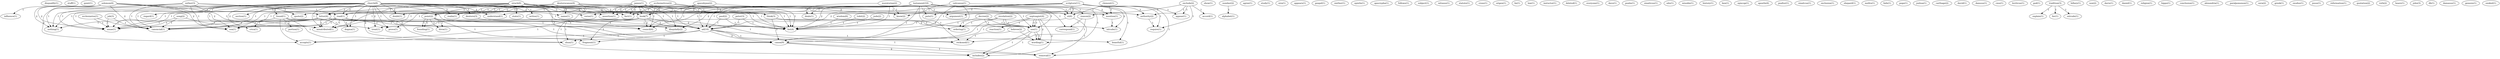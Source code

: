 digraph G {
  disqualify [ label="disqualify(1)" ];
  stuff [ label="stuff(1)" ];
  quiet [ label="quiet(1)" ];
  church [ label="church(8)" ];
  found [ label="found(1)" ];
  deutero [ label="deutero(3)" ];
  read [ label="read(1)" ];
  section [ label="section(1)" ];
  letter [ label="letter(4)" ];
  doubt [ label="doubt(1)" ];
  crica [ label="crica(1)" ];
  son [ label="son(1)" ];
  book [ label="book(7)" ];
  dogma [ label="dogma(1)" ];
  nothing [ label="nothing(1)" ];
  name [ label="name(1)" ];
  understand [ label="understand(1)" ];
  realm [ label="realm(1)" ];
  council [ label="council(4)" ];
  think [ label="think(3)" ];
  regard [ label="regard(1)" ];
  treat [ label="treat(1)" ];
  prove [ label="prove(1)" ];
  misatributed [ label="misatributed(1)" ];
  ad [ label="ad(10)" ];
  authority [ label="authority(2)" ];
  canon [ label="canon(9)" ];
  canoncial [ label="canoncial(1)" ];
  nmae [ label="nmae(1)" ];
  shun [ label="shun(1)" ];
  accepts [ label="accepts(1)" ];
  list [ label="list(4)" ];
  fragment [ label="fragment(1)" ];
  show [ label="show(1)" ];
  number [ label="number(2)" ];
  alphabet [ label="alphabet(1)" ];
  agree [ label="agree(1)" ];
  study [ label="study(1)" ];
  sira [ label="sira(1)" ];
  ecclesiasticus [ label="ecclesiasticus(2)" ];
  verse [ label="verse(1)" ];
  assertion [ label="assertion(1)" ];
  fact [ label="fact(1)" ];
  james [ label="james(1)" ];
  disqulaify [ label="disqulaify(2)" ];
  appears [ label="appears(1)" ];
  sirach [ label="sirach(6)" ];
  point [ label="point(1)" ];
  point [ label="point(2)" ];
  know [ label="know(2)" ];
  state [ label="state(1)" ];
  writes [ label="writes(1)" ];
  gospel [ label="gospel(1)" ];
  niether [ label="niether(1)" ];
  deuterocanon [ label="deuterocanon(4)" ];
  quote [ label="quote(2)" ];
  mention [ label="mention(1)" ];
  includes [ label="includes(2)" ];
  portion [ label="portion(1)" ];
  inlcude [ label="inlcude(1)" ];
  epistle [ label="epistle(1)" ];
  apocrypha [ label="apocrypha(1)" ];
  follows [ label="follows(1)" ];
  founding [ label="founding(1)" ];
  drew [ label="drew(1)" ];
  subject [ label="subject(1)" ];
  esther [ label="esther(3)" ];
  witness [ label="witness(1)" ];
  statute [ label="statute(1)" ];
  cross [ label="cross(1)" ];
  origen [ label="origen(1)" ];
  lie [ label="lie(1)" ];
  law [ label="law(1)" ];
  exclude [ label="exclude(2)" ];
  reason [ label="reason(2)" ];
  accord [ label="accord(1)" ];
  appear [ label="appear(1)" ];
  require [ label="require(1)" ];
  instuctor [ label="instuctor(1)" ];
  deleted [ label="deleted(1)" ];
  solomon [ label="solomon(4)" ];
  influence [ label="influence(1)" ];
  st [ label="st(6)" ];
  reckoned [ label="reckoned(1)" ];
  everyone [ label="everyone(1)" ];
  dave [ label="dave(1)" ];
  psalm [ label="psalm(1)" ];
  sinaiticus [ label="sinaiticus(1)" ];
  muratorian [ label="muratorian(2)" ];
  deals [ label="deals(1)" ];
  testament [ label="testament(10)" ];
  use [ label="use(1)" ];
  use [ label="use(1)" ];
  correspond [ label="correspond(1)" ];
  puts [ label="puts(1)" ];
  wording [ label="wording(1)" ];
  argument [ label="argument(1)" ];
  septuagint [ label="septuagint(4)" ];
  reaction [ label="reaction(1)" ];
  apocalypse [ label="apocalypse(2)" ];
  decree [ label="decree(2)" ];
  ordering [ label="ordering(1)" ];
  edu [ label="edu(1)" ];
  wisodm [ label="wisodm(1)" ];
  history [ label="history(1)" ];
  revelation [ label="revelation(2)" ];
  ben [ label="ben(1)" ];
  episcop [ label="episcop(1)" ];
  apostle [ label="apostle(4)" ];
  psalter [ label="psalter(1)" ];
  sinaitcus [ label="sinaitcus(1)" ];
  exclusion [ label="exclusion(1)" ];
  shepard [ label="shepard(1)" ];
  melito [ label="melito(1)" ];
  fails [ label="fails(1)" ];
  pope [ label="pope(1)" ];
  joshua [ label="joshua(1)" ];
  peter [ label="peter(3)" ];
  carthage [ label="carthage(2)" ];
  david [ label="david(1)" ];
  paul [ label="paul(2)" ];
  damsus [ label="damsus(1)" ];
  cmu [ label="cmu(1)" ];
  vaticanus [ label="vaticanus(1)" ];
  leviticus [ label="leviticus(1)" ];
  song [ label="song(2)" ];
  clement [ label="clement(1)" ];
  god [ label="god(1)" ];
  tradition [ label="tradition(3)" ];
  explain [ label="explain(1)" ];
  fav [ label="fav(1)" ];
  exlcude [ label="exlcude(1)" ];
  hillary [ label="hillary(1)" ];
  scripture [ label="scripture(11)" ];
  boastful [ label="boastful(1)" ];
  removal [ label="removal(1)" ];
  non [ label="non(2)" ];
  davis [ label="davis(1)" ];
  daniel [ label="daniel(1)" ];
  hebrew [ label="hebrew(2)" ];
  religion [ label="religion(1)" ];
  job [ label="job(3)" ];
  ecclesiastes [ label="ecclesiastes(1)" ];
  hippo [ label="hippo(1)" ];
  conclusion [ label="conclusion(1)" ];
  alexandria [ label="alexandria(1)" ];
  paralpomenon [ label="paralpomenon(1)" ];
  ezra [ label="ezra(2)" ];
  greek [ label="greek(1)" ];
  wisdom [ label="wisdom(6)" ];
  tobit [ label="tobit(2)" ];
  jude [ label="jude(2)" ];
  exodus [ label="exodus(1)" ];
  jesus [ label="jesus(1)" ];
  reformation [ label="reformation(1)" ];
  quotation [ label="quotation(2)" ];
  ruth [ label="ruth(2)" ];
  hears [ label="hears(1)" ];
  john [ label="john(3)" ];
  db [ label="db(1)" ];
  damasus [ label="damasus(1)" ];
  genesis [ label="genesis(1)" ];
  ezekiel [ label="ezekiel(1)" ];
  church -> found [ label="2" ];
  church -> deutero [ label="1" ];
  church -> read [ label="3" ];
  church -> section [ label="1" ];
  church -> letter [ label="1" ];
  church -> doubt [ label="2" ];
  church -> crica [ label="2" ];
  church -> son [ label="1" ];
  church -> book [ label="1" ];
  church -> dogma [ label="1" ];
  church -> nothing [ label="1" ];
  church -> name [ label="2" ];
  church -> understand [ label="2" ];
  church -> realm [ label="2" ];
  church -> council [ label="1" ];
  church -> think [ label="1" ];
  church -> regard [ label="1" ];
  church -> treat [ label="2" ];
  church -> prove [ label="1" ];
  church -> misatributed [ label="1" ];
  church -> ad [ label="1" ];
  church -> authority [ label="2" ];
  church -> canon [ label="1" ];
  church -> canoncial [ label="1" ];
  church -> nmae [ label="1" ];
  church -> shun [ label="2" ];
  church -> accepts [ label="2" ];
  church -> list [ label="1" ];
  church -> fragment [ label="2" ];
  number -> alphabet [ label="1" ];
  ecclesiasticus -> verse [ label="1" ];
  ecclesiasticus -> assertion [ label="1" ];
  ecclesiasticus -> book [ label="1" ];
  ecclesiasticus -> think [ label="1" ];
  ecclesiasticus -> fact [ label="1" ];
  ecclesiasticus -> list [ label="1" ];
  james -> read [ label="1" ];
  james -> verse [ label="2" ];
  james -> letter [ label="1" ];
  james -> disqulaify [ label="1" ];
  james -> assertion [ label="2" ];
  james -> book [ label="1" ];
  james -> council [ label="1" ];
  james -> think [ label="2" ];
  james -> fact [ label="2" ];
  james -> ad [ label="1" ];
  james -> list [ label="1" ];
  sirach -> point [ label="1" ];
  sirach -> read [ label="1" ];
  sirach -> verse [ label="2" ];
  sirach -> son [ label="1" ];
  sirach -> assertion [ label="2" ];
  sirach -> point [ label="1" ];
  sirach -> nothing [ label="1" ];
  sirach -> think [ label="2" ];
  sirach -> misatributed [ label="1" ];
  sirach -> fact [ label="2" ];
  sirach -> know [ label="1" ];
  sirach -> state [ label="1" ];
  sirach -> canon [ label="1" ];
  sirach -> canoncial [ label="1" ];
  sirach -> nmae [ label="1" ];
  sirach -> writes [ label="1" ];
  sirach -> list [ label="1" ];
  deuterocanon -> doubt [ label="1" ];
  deuterocanon -> quote [ label="1" ];
  deuterocanon -> name [ label="1" ];
  deuterocanon -> understand [ label="1" ];
  deuterocanon -> realm [ label="1" ];
  deuterocanon -> think [ label="1" ];
  deuterocanon -> mention [ label="1" ];
  deuterocanon -> authority [ label="1" ];
  deuterocanon -> includes [ label="1" ];
  found -> crica [ label="1" ];
  found -> portion [ label="2" ];
  found -> treat [ label="1" ];
  found -> shun [ label="1" ];
  found -> inlcude [ label="2" ];
  found -> accepts [ label="1" ];
  deutero -> disqulaify [ label="1" ];
  point -> founding [ label="1" ];
  point -> drew [ label="1" ];
  point -> canon [ label="1" ];
  esther -> read [ label="1" ];
  esther -> quote [ label="1" ];
  esther -> son [ label="1" ];
  esther -> nothing [ label="1" ];
  esther -> misatributed [ label="1" ];
  esther -> canoncial [ label="1" ];
  esther -> nmae [ label="1" ];
  read -> son [ label="1" ];
  read -> dogma [ label="1" ];
  read -> prove [ label="1" ];
  read -> misatributed [ label="1" ];
  read -> ad [ label="1" ];
  read -> canoncial [ label="1" ];
  read -> nmae [ label="1" ];
  exclude -> reason [ label="1" ];
  exclude -> accord [ label="1" ];
  exclude -> appear [ label="1" ];
  exclude -> authority [ label="1" ];
  exclude -> require [ label="1" ];
  solomon -> letter [ label="1" ];
  solomon -> son [ label="2" ];
  solomon -> influence [ label="1" ];
  solomon -> nothing [ label="2" ];
  solomon -> misatributed [ label="2" ];
  solomon -> st [ label="1" ];
  solomon -> canoncial [ label="2" ];
  solomon -> nmae [ label="2" ];
  letter -> son [ label="1" ];
  letter -> nothing [ label="1" ];
  letter -> council [ label="1" ];
  letter -> misatributed [ label="1" ];
  letter -> ad [ label="1" ];
  letter -> canoncial [ label="1" ];
  letter -> reckoned [ label="1" ];
  letter -> nmae [ label="1" ];
  letter -> list [ label="1" ];
  muratorian -> deals [ label="1" ];
  muratorian -> know [ label="1" ];
  muratorian -> list [ label="1" ];
  testament -> deals [ label="1" ];
  testament -> disqulaify [ label="2" ];
  testament -> book [ label="2" ];
  testament -> use [ label="1" ];
  testament -> reason [ label="1" ];
  testament -> council [ label="1" ];
  testament -> use [ label="1" ];
  testament -> correspond [ label="1" ];
  testament -> st [ label="1" ];
  testament -> ad [ label="1" ];
  testament -> canon [ label="1" ];
  testament -> reckoned [ label="1" ];
  testament -> puts [ label="1" ];
  testament -> wording [ label="1" ];
  testament -> list [ label="2" ];
  testament -> argument [ label="1" ];
  septuagint -> reaction [ label="1" ];
  septuagint -> use [ label="3" ];
  septuagint -> use [ label="3" ];
  septuagint -> canon [ label="1" ];
  septuagint -> includes [ label="2" ];
  septuagint -> wording [ label="2" ];
  apocalypse -> book [ label="1" ];
  apocalypse -> council [ label="1" ];
  apocalypse -> ad [ label="1" ];
  apocalypse -> list [ label="1" ];
  decree -> use [ label="1" ];
  decree -> use [ label="1" ];
  decree -> ordering [ label="1" ];
  point -> founding [ label="1" ];
  point -> drew [ label="1" ];
  point -> canon [ label="1" ];
  revelation -> use [ label="1" ];
  revelation -> use [ label="1" ];
  revelation -> ordering [ label="1" ];
  revelation -> canon [ label="1" ];
  book -> council [ label="2" ];
  book -> treat [ label="1" ];
  book -> ad [ label="2" ];
  book -> shun [ label="1" ];
  book -> accepts [ label="1" ];
  book -> list [ label="2" ];
  book -> fragment [ label="1" ];
  use -> includes [ label="1" ];
  use -> wording [ label="1" ];
  reason -> correspond [ label="1" ];
  reason -> reckoned [ label="1" ];
  peter -> ad [ label="1" ];
  peter -> list [ label="1" ];
  think -> use [ label="1" ];
  think -> ordering [ label="1" ];
  think -> canon [ label="2" ];
  paul -> ad [ label="1" ];
  paul -> list [ label="1" ];
  vaticanus -> know [ label="1" ];
  vaticanus -> mention [ label="2" ];
  vaticanus -> canon [ label="1" ];
  vaticanus -> list [ label="1" ];
  song -> misatributed [ label="1" ];
  song -> canoncial [ label="1" ];
  song -> nmae [ label="1" ];
  use -> includes [ label="1" ];
  use -> wording [ label="1" ];
  clement -> st [ label="1" ];
  clement -> mention [ label="1" ];
  tradition -> explain [ label="1" ];
  tradition -> fav [ label="1" ];
  tradition -> exlcude [ label="1" ];
  scripture -> appear [ label="1" ];
  scripture -> prove [ label="1" ];
  scripture -> misatributed [ label="1" ];
  scripture -> st [ label="1" ];
  scripture -> ad [ label="2" ];
  scripture -> authority [ label="3" ];
  scripture -> canoncial [ label="1" ];
  scripture -> nmae [ label="1" ];
  scripture -> require [ label="1" ];
  scripture -> boastful [ label="1" ];
  scripture -> puts [ label="1" ];
  scripture -> inlcude [ label="2" ];
  scripture -> removal [ label="1" ];
  scripture -> argument [ label="1" ];
  hebrew -> reckoned [ label="1" ];
  hebrew -> wording [ label="1" ];
  job -> canoncial [ label="1" ];
  job -> nmae [ label="1" ];
  ecclesiastes -> canoncial [ label="1" ];
  ecclesiastes -> nmae [ label="1" ];
  st -> ad [ label="1" ];
  st -> removal [ label="1" ];
  ad -> canon [ label="2" ];
  ad -> reckoned [ label="1" ];
  ad -> shun [ label="1" ];
  ad -> boastful [ label="1" ];
  ad -> removal [ label="1" ];
  ad -> accepts [ label="1" ];
  ad -> fragment [ label="1" ];
  mention -> inlcude [ label="1" ];
  authority -> require [ label="1" ];
  canon -> includes [ label="2" ];
  canon -> removal [ label="1" ];
  wisdom -> list [ label="1" ];
  tobit -> list [ label="1" ];
  jude -> list [ label="1" ];
}
